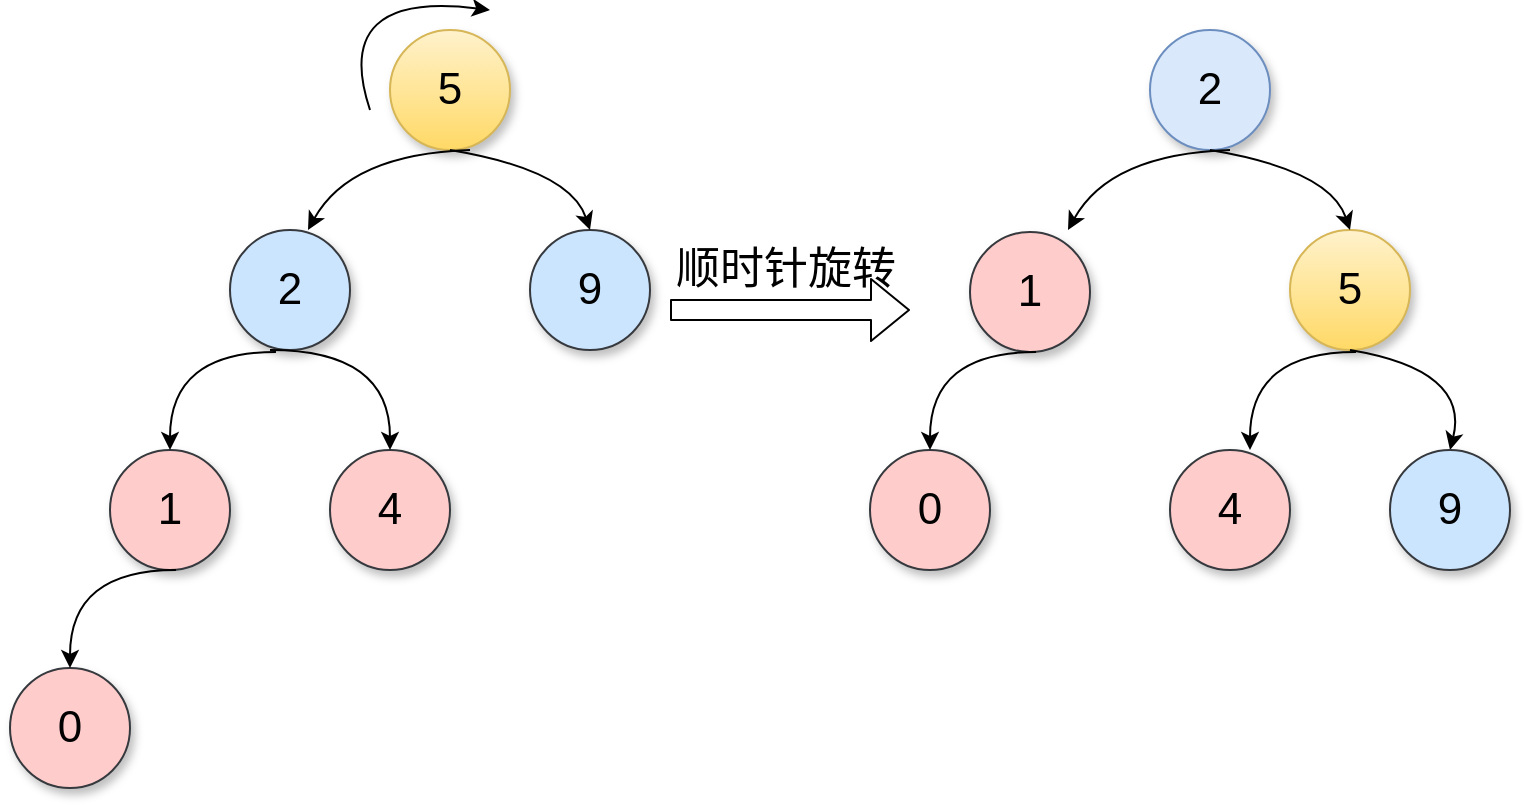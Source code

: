 <mxfile version="12.9.3" type="device"><diagram id="RruYi0VcJ3lGPEPfh988" name="第 1 页"><mxGraphModel dx="793" dy="441" grid="1" gridSize="10" guides="1" tooltips="1" connect="1" arrows="1" fold="1" page="1" pageScale="1" pageWidth="827" pageHeight="1169" math="0" shadow="0"><root><mxCell id="0"/><mxCell id="1" parent="0"/><mxCell id="ctLMbuXXosRIg0z8yIFD-1" value="5" style="ellipse;whiteSpace=wrap;html=1;aspect=fixed;shadow=1;gradientColor=#ffd966;fillColor=#fff2cc;strokeColor=#d6b656;fontSize=22;" vertex="1" parent="1"><mxGeometry x="200" y="30" width="60" height="60" as="geometry"/></mxCell><mxCell id="ctLMbuXXosRIg0z8yIFD-2" value="2" style="ellipse;whiteSpace=wrap;html=1;aspect=fixed;shadow=1;fillColor=#cce5ff;strokeColor=#36393d;fontSize=22;" vertex="1" parent="1"><mxGeometry x="120" y="130" width="60" height="60" as="geometry"/></mxCell><mxCell id="ctLMbuXXosRIg0z8yIFD-3" value="9" style="ellipse;whiteSpace=wrap;html=1;aspect=fixed;shadow=1;fillColor=#cce5ff;strokeColor=#36393d;fontSize=22;" vertex="1" parent="1"><mxGeometry x="270" y="130" width="60" height="60" as="geometry"/></mxCell><mxCell id="ctLMbuXXosRIg0z8yIFD-4" value="1" style="ellipse;whiteSpace=wrap;html=1;aspect=fixed;shadow=1;fillColor=#ffcccc;strokeColor=#36393d;fontSize=22;" vertex="1" parent="1"><mxGeometry x="60" y="240" width="60" height="60" as="geometry"/></mxCell><mxCell id="ctLMbuXXosRIg0z8yIFD-5" value="4" style="ellipse;whiteSpace=wrap;html=1;aspect=fixed;shadow=1;fillColor=#ffcccc;strokeColor=#36393d;fontSize=22;" vertex="1" parent="1"><mxGeometry x="170" y="240" width="60" height="60" as="geometry"/></mxCell><mxCell id="ctLMbuXXosRIg0z8yIFD-8" value="" style="endArrow=classic;html=1;entryX=0.65;entryY=0;entryDx=0;entryDy=0;entryPerimeter=0;curved=1;fontSize=22;" edge="1" parent="1" target="ctLMbuXXosRIg0z8yIFD-2"><mxGeometry width="50" height="50" relative="1" as="geometry"><mxPoint x="240" y="90" as="sourcePoint"/><mxPoint x="150" y="50" as="targetPoint"/><Array as="points"><mxPoint x="180" y="92"/></Array></mxGeometry></mxCell><mxCell id="ctLMbuXXosRIg0z8yIFD-9" value="" style="endArrow=classic;html=1;entryX=0.5;entryY=0;entryDx=0;entryDy=0;curved=1;fontSize=22;" edge="1" parent="1" target="ctLMbuXXosRIg0z8yIFD-3"><mxGeometry width="50" height="50" relative="1" as="geometry"><mxPoint x="230" y="90" as="sourcePoint"/><mxPoint x="390" y="50" as="targetPoint"/><Array as="points"><mxPoint x="290" y="100"/></Array></mxGeometry></mxCell><mxCell id="ctLMbuXXosRIg0z8yIFD-10" value="" style="endArrow=classic;html=1;entryX=0.5;entryY=0;entryDx=0;entryDy=0;exitX=0.383;exitY=1.017;exitDx=0;exitDy=0;exitPerimeter=0;curved=1;fontSize=22;" edge="1" parent="1" source="ctLMbuXXosRIg0z8yIFD-2" target="ctLMbuXXosRIg0z8yIFD-4"><mxGeometry width="50" height="50" relative="1" as="geometry"><mxPoint x="70" y="220" as="sourcePoint"/><mxPoint x="120" y="170" as="targetPoint"/><Array as="points"><mxPoint x="90" y="191"/></Array></mxGeometry></mxCell><mxCell id="ctLMbuXXosRIg0z8yIFD-11" value="" style="endArrow=classic;html=1;entryX=0.5;entryY=0;entryDx=0;entryDy=0;curved=1;fontSize=22;" edge="1" parent="1" target="ctLMbuXXosRIg0z8yIFD-5"><mxGeometry width="50" height="50" relative="1" as="geometry"><mxPoint x="140" y="190" as="sourcePoint"/><mxPoint x="270" y="180" as="targetPoint"/><Array as="points"><mxPoint x="200" y="190"/></Array></mxGeometry></mxCell><mxCell id="ctLMbuXXosRIg0z8yIFD-17" value="0" style="ellipse;whiteSpace=wrap;html=1;aspect=fixed;shadow=1;fillColor=#ffcccc;strokeColor=#36393d;fontSize=22;" vertex="1" parent="1"><mxGeometry x="10" y="349" width="60" height="60" as="geometry"/></mxCell><mxCell id="ctLMbuXXosRIg0z8yIFD-18" value="" style="endArrow=classic;html=1;entryX=0.5;entryY=0;entryDx=0;entryDy=0;exitX=0.383;exitY=1.017;exitDx=0;exitDy=0;exitPerimeter=0;curved=1;fontSize=22;" edge="1" parent="1" target="ctLMbuXXosRIg0z8yIFD-17"><mxGeometry width="50" height="50" relative="1" as="geometry"><mxPoint x="92.98" y="300.02" as="sourcePoint"/><mxPoint x="70" y="279" as="targetPoint"/><Array as="points"><mxPoint x="40" y="300"/></Array></mxGeometry></mxCell><mxCell id="ctLMbuXXosRIg0z8yIFD-20" value="" style="endArrow=classic;html=1;curved=1;fontSize=22;" edge="1" parent="1"><mxGeometry width="50" height="50" relative="1" as="geometry"><mxPoint x="190" y="70" as="sourcePoint"/><mxPoint x="250" y="20" as="targetPoint"/><Array as="points"><mxPoint x="170" y="10"/></Array></mxGeometry></mxCell><mxCell id="ctLMbuXXosRIg0z8yIFD-21" value="2" style="ellipse;whiteSpace=wrap;html=1;aspect=fixed;shadow=1;fillColor=#dae8fc;strokeColor=#6c8ebf;fontSize=22;" vertex="1" parent="1"><mxGeometry x="580" y="30" width="60" height="60" as="geometry"/></mxCell><mxCell id="ctLMbuXXosRIg0z8yIFD-23" value="5" style="ellipse;whiteSpace=wrap;html=1;aspect=fixed;shadow=1;fillColor=#fff2cc;strokeColor=#d6b656;fontSize=22;gradientColor=#ffd966;" vertex="1" parent="1"><mxGeometry x="650" y="130" width="60" height="60" as="geometry"/></mxCell><mxCell id="ctLMbuXXosRIg0z8yIFD-24" value="1" style="ellipse;whiteSpace=wrap;html=1;aspect=fixed;shadow=1;fillColor=#ffcccc;strokeColor=#36393d;fontSize=22;" vertex="1" parent="1"><mxGeometry x="490" y="131" width="60" height="60" as="geometry"/></mxCell><mxCell id="ctLMbuXXosRIg0z8yIFD-25" value="4" style="ellipse;whiteSpace=wrap;html=1;aspect=fixed;shadow=1;fillColor=#ffcccc;strokeColor=#36393d;fontSize=22;" vertex="1" parent="1"><mxGeometry x="590" y="240" width="60" height="60" as="geometry"/></mxCell><mxCell id="ctLMbuXXosRIg0z8yIFD-26" value="" style="endArrow=classic;html=1;entryX=0.65;entryY=0;entryDx=0;entryDy=0;entryPerimeter=0;curved=1;fontSize=22;" edge="1" parent="1"><mxGeometry width="50" height="50" relative="1" as="geometry"><mxPoint x="620" y="90" as="sourcePoint"/><mxPoint x="539" y="130" as="targetPoint"/><Array as="points"><mxPoint x="560" y="92"/></Array></mxGeometry></mxCell><mxCell id="ctLMbuXXosRIg0z8yIFD-27" value="" style="endArrow=classic;html=1;entryX=0.5;entryY=0;entryDx=0;entryDy=0;curved=1;fontSize=22;" edge="1" parent="1" target="ctLMbuXXosRIg0z8yIFD-23"><mxGeometry width="50" height="50" relative="1" as="geometry"><mxPoint x="610" y="90" as="sourcePoint"/><mxPoint x="770" y="50" as="targetPoint"/><Array as="points"><mxPoint x="670" y="100"/></Array></mxGeometry></mxCell><mxCell id="ctLMbuXXosRIg0z8yIFD-30" value="0" style="ellipse;whiteSpace=wrap;html=1;aspect=fixed;shadow=1;fillColor=#ffcccc;strokeColor=#36393d;fontSize=22;" vertex="1" parent="1"><mxGeometry x="440" y="240" width="60" height="60" as="geometry"/></mxCell><mxCell id="ctLMbuXXosRIg0z8yIFD-31" value="" style="endArrow=classic;html=1;entryX=0.5;entryY=0;entryDx=0;entryDy=0;exitX=0.383;exitY=1.017;exitDx=0;exitDy=0;exitPerimeter=0;curved=1;fontSize=22;" edge="1" parent="1" target="ctLMbuXXosRIg0z8yIFD-30"><mxGeometry width="50" height="50" relative="1" as="geometry"><mxPoint x="522.98" y="191.02" as="sourcePoint"/><mxPoint x="500" y="170" as="targetPoint"/><Array as="points"><mxPoint x="470" y="191"/></Array></mxGeometry></mxCell><mxCell id="ctLMbuXXosRIg0z8yIFD-33" value="" style="endArrow=classic;html=1;curved=1;fontSize=22;" edge="1" parent="1"><mxGeometry width="50" height="50" relative="1" as="geometry"><mxPoint x="680" y="190" as="sourcePoint"/><mxPoint x="730" y="240" as="targetPoint"/><Array as="points"><mxPoint x="740" y="200"/></Array></mxGeometry></mxCell><mxCell id="ctLMbuXXosRIg0z8yIFD-34" value="9" style="ellipse;whiteSpace=wrap;html=1;aspect=fixed;shadow=1;fillColor=#cce5ff;strokeColor=#36393d;fontSize=22;" vertex="1" parent="1"><mxGeometry x="700" y="240" width="60" height="60" as="geometry"/></mxCell><mxCell id="ctLMbuXXosRIg0z8yIFD-35" value="" style="endArrow=classic;html=1;entryX=0.5;entryY=0;entryDx=0;entryDy=0;exitX=0.383;exitY=1.017;exitDx=0;exitDy=0;exitPerimeter=0;curved=1;fontSize=22;" edge="1" parent="1"><mxGeometry width="50" height="50" relative="1" as="geometry"><mxPoint x="682.98" y="191.02" as="sourcePoint"/><mxPoint x="630" y="240" as="targetPoint"/><Array as="points"><mxPoint x="630" y="191"/></Array></mxGeometry></mxCell><mxCell id="ctLMbuXXosRIg0z8yIFD-36" value="" style="shape=flexArrow;endArrow=classic;html=1;fontSize=22;" edge="1" parent="1"><mxGeometry width="50" height="50" relative="1" as="geometry"><mxPoint x="340" y="170" as="sourcePoint"/><mxPoint x="460" y="170" as="targetPoint"/></mxGeometry></mxCell><mxCell id="ctLMbuXXosRIg0z8yIFD-37" value="&lt;font style=&quot;font-size: 22px&quot;&gt;顺时针旋转&lt;/font&gt;" style="text;html=1;strokeColor=none;fillColor=none;align=center;verticalAlign=middle;whiteSpace=wrap;rounded=0;fontSize=22;" vertex="1" parent="1"><mxGeometry x="330" y="140" width="136" height="20" as="geometry"/></mxCell></root></mxGraphModel></diagram></mxfile>